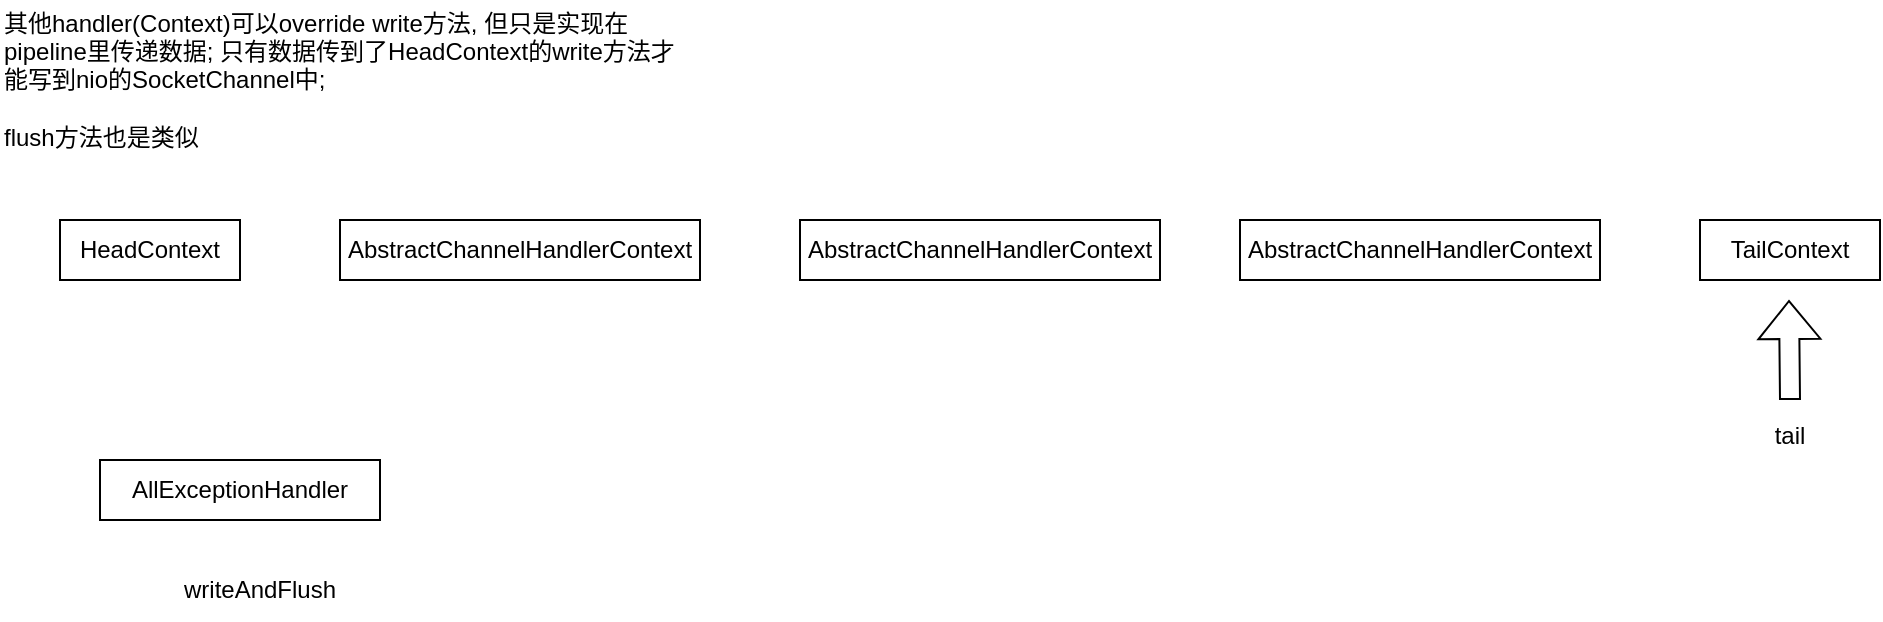 <mxfile version="21.5.1" type="github">
  <diagram name="Page-1" id="of8g5er7r7XSGEPGMquY">
    <mxGraphModel dx="794" dy="456" grid="1" gridSize="10" guides="1" tooltips="1" connect="1" arrows="1" fold="1" page="1" pageScale="1" pageWidth="827" pageHeight="1169" math="0" shadow="0">
      <root>
        <mxCell id="0" />
        <mxCell id="1" parent="0" />
        <mxCell id="778Xzy9ah3qXj6_bfiE4-1" value="AbstractChannelHandlerContext" style="rounded=0;whiteSpace=wrap;html=1;" parent="1" vertex="1">
          <mxGeometry x="270" y="490" width="180" height="30" as="geometry" />
        </mxCell>
        <mxCell id="778Xzy9ah3qXj6_bfiE4-2" value="AbstractChannelHandlerContext" style="rounded=0;whiteSpace=wrap;html=1;" parent="1" vertex="1">
          <mxGeometry x="500" y="490" width="180" height="30" as="geometry" />
        </mxCell>
        <mxCell id="778Xzy9ah3qXj6_bfiE4-3" value="AbstractChannelHandlerContext" style="rounded=0;whiteSpace=wrap;html=1;" parent="1" vertex="1">
          <mxGeometry x="720" y="490" width="180" height="30" as="geometry" />
        </mxCell>
        <mxCell id="778Xzy9ah3qXj6_bfiE4-4" value="" style="shape=flexArrow;endArrow=classic;html=1;rounded=0;" parent="1" edge="1">
          <mxGeometry width="50" height="50" relative="1" as="geometry">
            <mxPoint x="995" y="580" as="sourcePoint" />
            <mxPoint x="994.5" y="530" as="targetPoint" />
          </mxGeometry>
        </mxCell>
        <mxCell id="778Xzy9ah3qXj6_bfiE4-5" value="tail" style="text;html=1;strokeColor=none;fillColor=none;align=center;verticalAlign=middle;whiteSpace=wrap;rounded=0;" parent="1" vertex="1">
          <mxGeometry x="975" y="590" width="40" height="15" as="geometry" />
        </mxCell>
        <mxCell id="778Xzy9ah3qXj6_bfiE4-6" value="HeadContext" style="rounded=0;whiteSpace=wrap;html=1;" parent="1" vertex="1">
          <mxGeometry x="130" y="490" width="90" height="30" as="geometry" />
        </mxCell>
        <mxCell id="778Xzy9ah3qXj6_bfiE4-7" value="TailContext" style="rounded=0;whiteSpace=wrap;html=1;" parent="1" vertex="1">
          <mxGeometry x="950" y="490" width="90" height="30" as="geometry" />
        </mxCell>
        <mxCell id="Qh2oVAJPeimNvLxA-YBM-1" value="其他handler(Context)可以override write方法, 但只是实现在pipeline里传递数据; 只有数据传到了HeadContext的write方法才能写到nio的SocketChannel中;&amp;nbsp;&lt;br&gt;&lt;br&gt;flush方法也是类似" style="text;html=1;strokeColor=none;fillColor=none;align=left;verticalAlign=middle;whiteSpace=wrap;rounded=0;" vertex="1" parent="1">
          <mxGeometry x="100" y="380" width="340" height="80" as="geometry" />
        </mxCell>
        <mxCell id="Qh2oVAJPeimNvLxA-YBM-2" value="writeAndFlush" style="text;html=1;strokeColor=none;fillColor=none;align=center;verticalAlign=middle;whiteSpace=wrap;rounded=0;" vertex="1" parent="1">
          <mxGeometry x="180" y="660" width="100" height="30" as="geometry" />
        </mxCell>
        <mxCell id="Qh2oVAJPeimNvLxA-YBM-3" value="AllExceptionHandler" style="rounded=0;whiteSpace=wrap;html=1;" vertex="1" parent="1">
          <mxGeometry x="150" y="610" width="140" height="30" as="geometry" />
        </mxCell>
      </root>
    </mxGraphModel>
  </diagram>
</mxfile>
